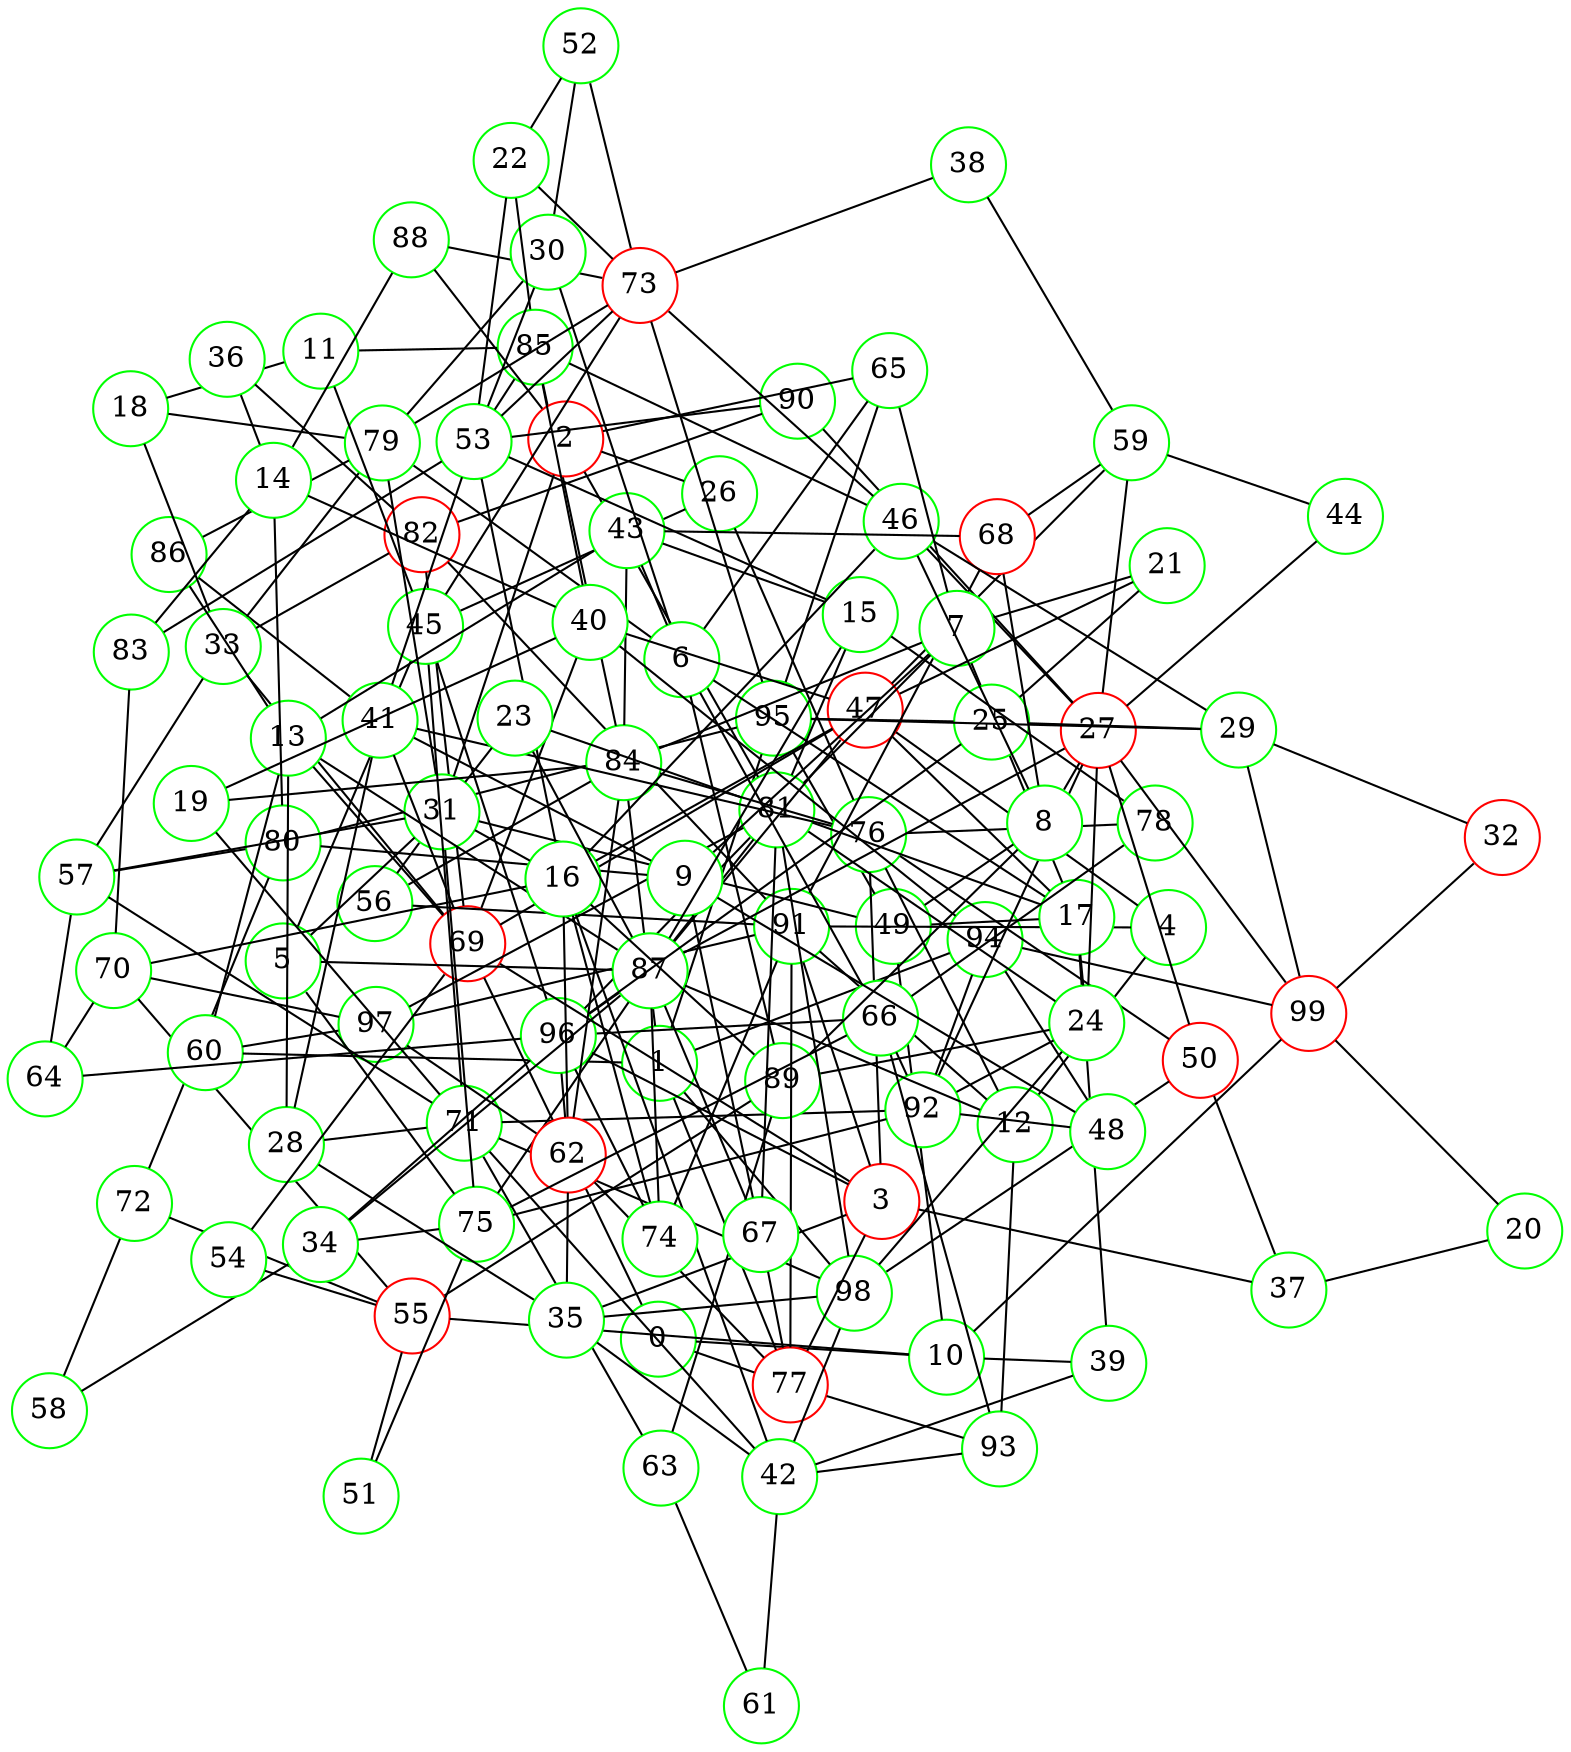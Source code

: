 graph {
graph ["layout"="fdp"]
node ["style"="filled","fillcolor"="white","fixedsize"="true","shape"="circle"]
"0" ["color"="green"]
"69" ["color"="red"]
"82" ["color"="red"]
"90" ["color"="green"]
"91" ["color"="green"]
"97" ["color"="green"]
"10" ["color"="green"]
"49" ["color"="green"]
"95" ["color"="green"]
"99" ["color"="red"]
"39" ["color"="green"]
"42" ["color"="green"]
"98" ["color"="green"]
"71" ["color"="green"]
"92" ["color"="green"]
"94" ["color"="green"]
"61" ["color"="green"]
"63" ["color"="green"]
"89" ["color"="green"]
"93" ["color"="green"]
"55" ["color"="red"]
"70" ["color"="green"]
"83" ["color"="green"]
"72" ["color"="green"]
"80" ["color"="green"]
"77" ["color"="red"]
"1" ["color"="green"]
"84" ["color"="green"]
"85" ["color"="green"]
"60" ["color"="green"]
"2" ["color"="red"]
"65" ["color"="green"]
"81" ["color"="green"]
"96" ["color"="green"]
"87" ["color"="green"]
"88" ["color"="green"]
"26" ["color"="green"]
"76" ["color"="green"]
"78" ["color"="green"]
"45" ["color"="green"]
"73" ["color"="red"]
"79" ["color"="green"]
"86" ["color"="green"]
"31" ["color"="green"]
"56" ["color"="green"]
"57" ["color"="green"]
"64" ["color"="green"]
"75" ["color"="green"]
"3" ["color"="red"]
"35" ["color"="green"]
"62" ["color"="red"]
"37" ["color"="green"]
"50" ["color"="red"]
"4" ["color"="green"]
"12" ["color"="green"]
"47" ["color"="red"]
"59" ["color"="green"]
"68" ["color"="red"]
"5" ["color"="green"]
"6" ["color"="green"]
"17" ["color"="green"]
"24" ["color"="green"]
"27" ["color"="red"]
"44" ["color"="green"]
"46" ["color"="green"]
"66" ["color"="green"]
"43" ["color"="green"]
"30" ["color"="green"]
"52" ["color"="green"]
"53" ["color"="green"]
"7" ["color"="green"]
"21" ["color"="green"]
"25" ["color"="green"]
"29" ["color"="green"]
"32" ["color"="red"]
"9" ["color"="green"]
"48" ["color"="green"]
"67" ["color"="green"]
"41" ["color"="green"]
"8" ["color"="green"]
"11" ["color"="green"]
"18" ["color"="green"]
"33" ["color"="green"]
"13" ["color"="green"]
"28" ["color"="green"]
"14" ["color"="green"]
"36" ["color"="green"]
"40" ["color"="green"]
"15" ["color"="green"]
"16" ["color"="green"]
"74" ["color"="green"]
"19" ["color"="green"]
"20" ["color"="green"]
"22" ["color"="green"]
"23" ["color"="green"]
"34" ["color"="green"]
"58" ["color"="green"]
"38" ["color"="green"]
"51" ["color"="green"]
"54" ["color"="green"]
"0" -- "69"
"0" -- "10"
"0" -- "77"
"69" -- "82"
"82" -- "90"
"82" -- "91"
"91" -- "97"
"10" -- "49"
"10" -- "99"
"10" -- "39"
"10" -- "55"
"49" -- "95"
"39" -- "42"
"42" -- "98"
"42" -- "71"
"42" -- "61"
"42" -- "93"
"71" -- "98"
"71" -- "92"
"92" -- "94"
"94" -- "99"
"61" -- "63"
"63" -- "71"
"63" -- "89"
"55" -- "70"
"55" -- "72"
"55" -- "89"
"70" -- "97"
"70" -- "83"
"72" -- "80"
"80" -- "95"
"77" -- "91"
"77" -- "93"
"1" -- "98"
"1" -- "84"
"1" -- "60"
"1" -- "77"
"1" -- "94"
"1" -- "95"
"84" -- "85"
"60" -- "97"
"2" -- "65"
"2" -- "81"
"2" -- "88"
"2" -- "26"
"2" -- "31"
"65" -- "95"
"81" -- "96"
"81" -- "97"
"81" -- "98"
"81" -- "87"
"87" -- "96"
"26" -- "76"
"26" -- "45"
"76" -- "84"
"76" -- "78"
"45" -- "96"
"45" -- "71"
"45" -- "73"
"73" -- "88"
"73" -- "79"
"73" -- "95"
"79" -- "86"
"31" -- "49"
"31" -- "56"
"31" -- "57"
"31" -- "75"
"31" -- "79"
"56" -- "84"
"56" -- "91"
"57" -- "64"
"57" -- "80"
"57" -- "71"
"64" -- "96"
"64" -- "70"
"75" -- "87"
"75" -- "92"
"3" -- "96"
"3" -- "35"
"3" -- "37"
"3" -- "69"
"3" -- "91"
"3" -- "76"
"3" -- "77"
"35" -- "98"
"35" -- "42"
"35" -- "62"
"62" -- "96"
"62" -- "97"
"62" -- "84"
"62" -- "77"
"37" -- "50"
"50" -- "98"
"50" -- "76"
"4" -- "91"
"4" -- "12"
"4" -- "47"
"12" -- "87"
"12" -- "91"
"12" -- "76"
"12" -- "93"
"47" -- "69"
"47" -- "87"
"47" -- "59"
"59" -- "68"
"68" -- "91"
"5" -- "87"
"5" -- "75"
"5" -- "45"
"5" -- "31"
"6" -- "17"
"6" -- "65"
"6" -- "66"
"6" -- "89"
"6" -- "43"
"6" -- "30"
"6" -- "79"
"17" -- "49"
"17" -- "81"
"17" -- "39"
"17" -- "24"
"17" -- "47"
"24" -- "81"
"24" -- "98"
"24" -- "89"
"24" -- "27"
"24" -- "92"
"27" -- "50"
"27" -- "99"
"27" -- "87"
"27" -- "90"
"27" -- "59"
"27" -- "44"
"27" -- "92"
"27" -- "46"
"44" -- "59"
"46" -- "85"
"46" -- "73"
"66" -- "96"
"66" -- "75"
"66" -- "92"
"66" -- "93"
"66" -- "78"
"43" -- "68"
"43" -- "84"
"30" -- "52"
"30" -- "53"
"30" -- "79"
"52" -- "73"
"53" -- "83"
"53" -- "85"
"53" -- "73"
"53" -- "90"
"7" -- "17"
"7" -- "65"
"7" -- "81"
"7" -- "84"
"7" -- "21"
"7" -- "9"
"21" -- "25"
"21" -- "47"
"25" -- "96"
"25" -- "29"
"25" -- "95"
"29" -- "32"
"29" -- "99"
"29" -- "46"
"29" -- "95"
"32" -- "99"
"9" -- "48"
"9" -- "80"
"9" -- "67"
"9" -- "41"
"48" -- "92"
"48" -- "94"
"67" -- "81"
"67" -- "87"
"67" -- "77"
"41" -- "53"
"41" -- "69"
"41" -- "86"
"41" -- "76"
"8" -- "49"
"8" -- "68"
"8" -- "89"
"8" -- "27"
"8" -- "46"
"11" -- "18"
"11" -- "85"
"11" -- "45"
"18" -- "33"
"18" -- "79"
"33" -- "82"
"33" -- "69"
"33" -- "57"
"33" -- "79"
"13" -- "69"
"13" -- "86"
"13" -- "87"
"13" -- "43"
"13" -- "28"
"13" -- "60"
"28" -- "35"
"28" -- "71"
"28" -- "41"
"14" -- "80"
"14" -- "83"
"14" -- "36"
"14" -- "40"
"14" -- "88"
"36" -- "82"
"40" -- "69"
"40" -- "85"
"40" -- "94"
"40" -- "47"
"15" -- "81"
"15" -- "53"
"15" -- "87"
"15" -- "43"
"15" -- "78"
"16" -- "53"
"16" -- "70"
"16" -- "89"
"16" -- "42"
"16" -- "74"
"16" -- "46"
"16" -- "62"
"16" -- "31"
"16" -- "47"
"74" -- "96"
"74" -- "87"
"74" -- "91"
"19" -- "84"
"19" -- "71"
"19" -- "40"
"20" -- "99"
"20" -- "37"
"22" -- "52"
"22" -- "53"
"22" -- "85"
"22" -- "73"
"23" -- "81"
"23" -- "87"
"23" -- "31"
"34" -- "96"
"34" -- "87"
"34" -- "58"
"34" -- "75"
"58" -- "72"
"38" -- "73"
"38" -- "59"
"51" -- "55"
"51" -- "75"
"54" -- "69"
"54" -- "55"
}